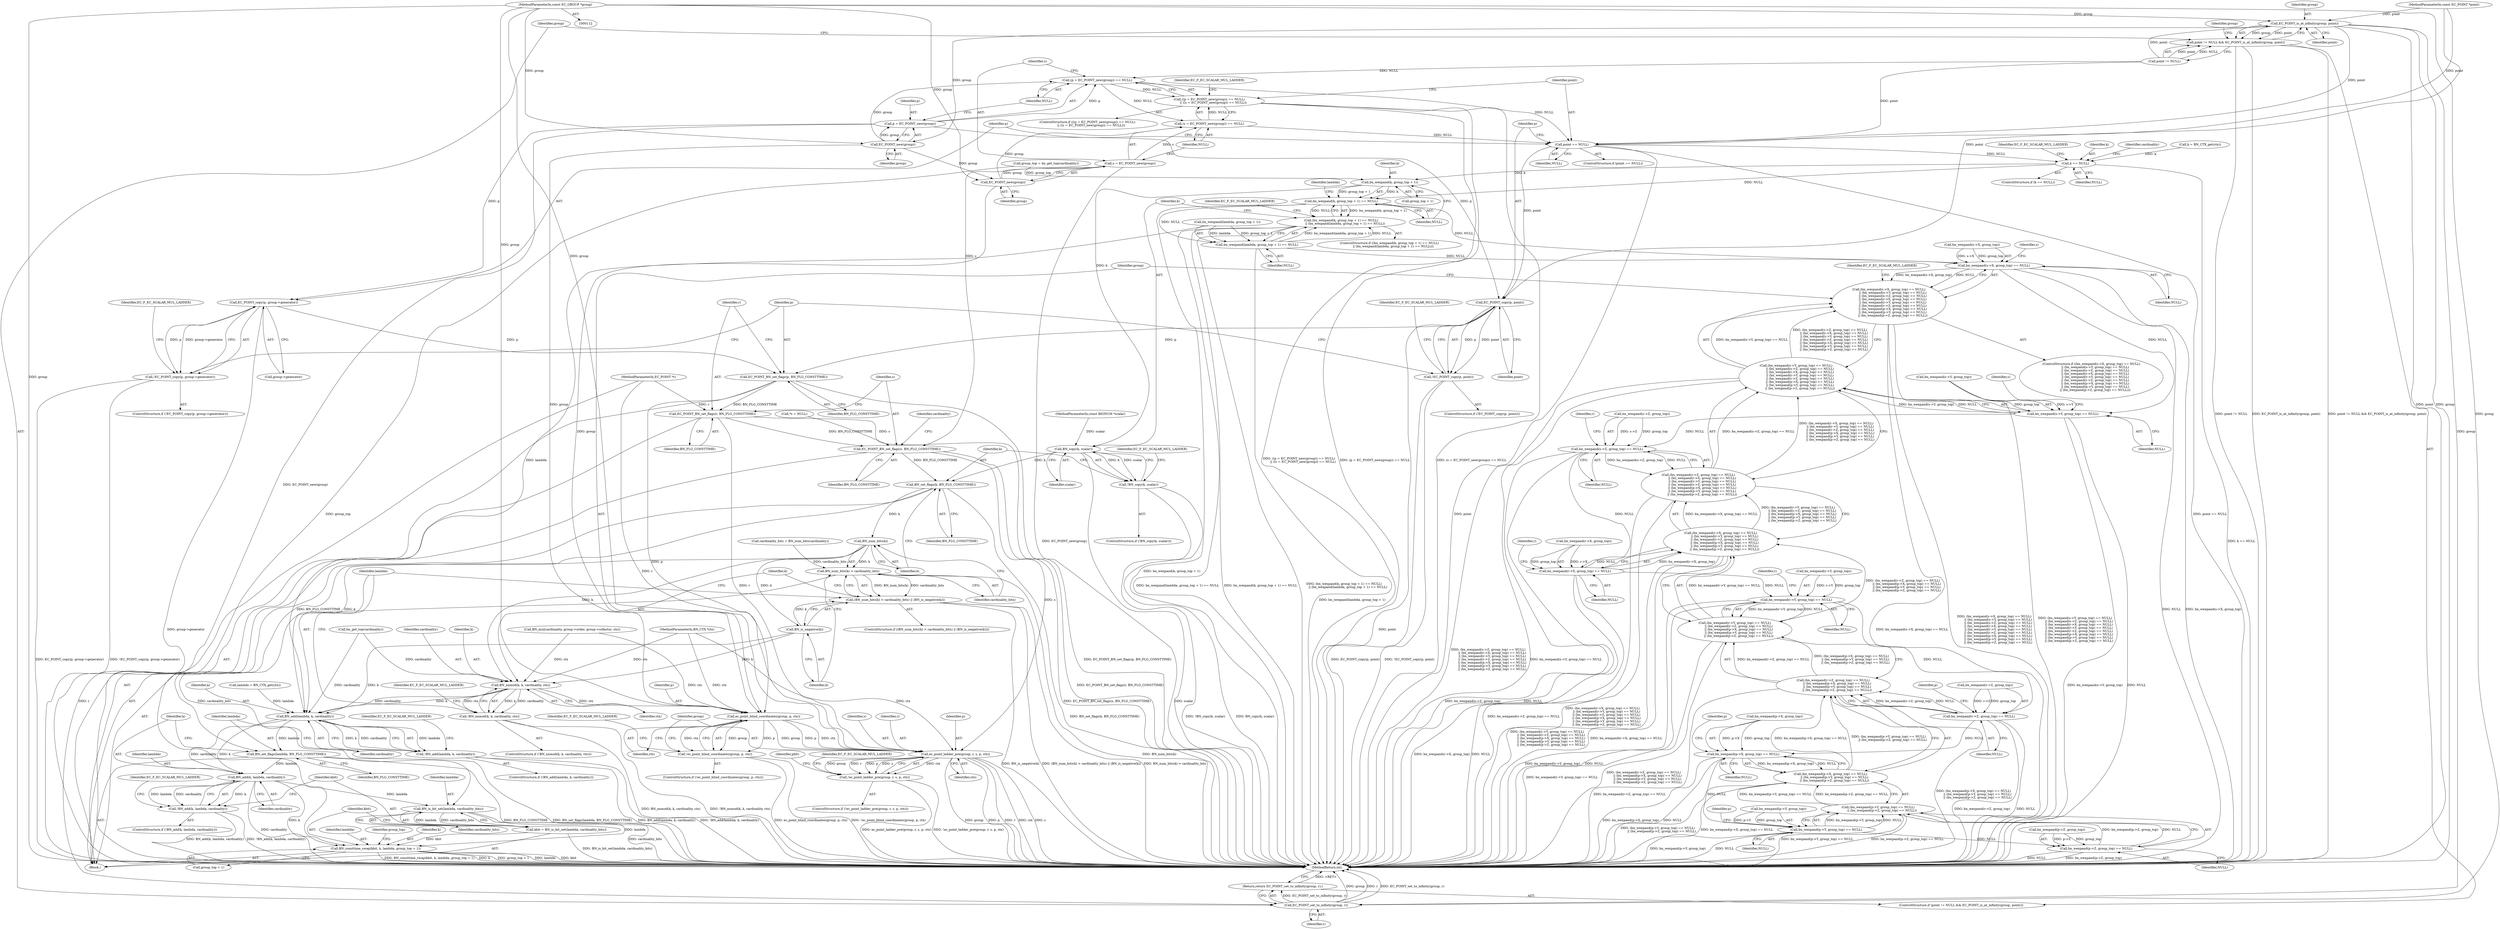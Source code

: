 digraph "0_openssl_b1d6d55ece1c26fa2829e2b819b038d7b6d692b4@pointer" {
"1000113" [label="(MethodParameterIn,const EC_GROUP *group)"];
"1000154" [label="(Call,EC_POINT_is_at_infinity(group, point))"];
"1000150" [label="(Call,point != NULL && EC_POINT_is_at_infinity(group, point))"];
"1000158" [label="(Call,EC_POINT_set_to_infinity(group, r))"];
"1000157" [label="(Return,return EC_POINT_set_to_infinity(group, r);)"];
"1000190" [label="(Call,EC_POINT_new(group))"];
"1000187" [label="(Call,(p = EC_POINT_new(group)) == NULL)"];
"1000186" [label="(Call,((p = EC_POINT_new(group)) == NULL)\n        || ((s = EC_POINT_new(group)) == NULL))"];
"1000193" [label="(Call,(s = EC_POINT_new(group)) == NULL)"];
"1000205" [label="(Call,point == NULL)"];
"1000225" [label="(Call,EC_POINT_copy(p, point))"];
"1000224" [label="(Call,!EC_POINT_copy(p, point))"];
"1000233" [label="(Call,EC_POINT_BN_set_flags(p, BN_FLG_CONSTTIME))"];
"1000236" [label="(Call,EC_POINT_BN_set_flags(r, BN_FLG_CONSTTIME))"];
"1000239" [label="(Call,EC_POINT_BN_set_flags(s, BN_FLG_CONSTTIME))"];
"1000318" [label="(Call,BN_set_flags(k, BN_FLG_CONSTTIME))"];
"1000324" [label="(Call,BN_num_bits(k))"];
"1000323" [label="(Call,BN_num_bits(k) > cardinality_bits)"];
"1000322" [label="(Call,(BN_num_bits(k) > cardinality_bits) || (BN_is_negative(k)))"];
"1000369" [label="(Call,BN_is_bit_set(lambda, cardinality_bits))"];
"1000367" [label="(Call,kbit = BN_is_bit_set(lambda, cardinality_bits))"];
"1000372" [label="(Call,BN_consttime_swap(kbit, k, lambda, group_top + 1))"];
"1000327" [label="(Call,BN_is_negative(k))"];
"1000332" [label="(Call,BN_nnmod(k, k, cardinality, ctx))"];
"1000331" [label="(Call,!BN_nnmod(k, k, cardinality, ctx))"];
"1000344" [label="(Call,BN_add(lambda, k, cardinality))"];
"1000343" [label="(Call,!BN_add(lambda, k, cardinality))"];
"1000353" [label="(Call,BN_set_flags(lambda, BN_FLG_CONSTTIME))"];
"1000358" [label="(Call,BN_add(k, lambda, cardinality))"];
"1000357" [label="(Call,!BN_add(k, lambda, cardinality))"];
"1000464" [label="(Call,ec_point_blind_coordinates(group, p, ctx))"];
"1000463" [label="(Call,!ec_point_blind_coordinates(group, p, ctx))"];
"1000475" [label="(Call,ec_point_ladder_pre(group, r, s, p, ctx))"];
"1000474" [label="(Call,!ec_point_ladder_pre(group, r, s, p, ctx))"];
"1000255" [label="(Call,k == NULL)"];
"1000290" [label="(Call,bn_wexpand(k, group_top + 1))"];
"1000289" [label="(Call,bn_wexpand(k, group_top + 1) == NULL)"];
"1000288" [label="(Call,(bn_wexpand(k, group_top + 1) == NULL)\n        || (bn_wexpand(lambda, group_top + 1) == NULL))"];
"1000296" [label="(Call,bn_wexpand(lambda, group_top + 1) == NULL)"];
"1000387" [label="(Call,bn_wexpand(s->X, group_top) == NULL)"];
"1000386" [label="(Call,(bn_wexpand(s->X, group_top) == NULL)\n        || (bn_wexpand(s->Y, group_top) == NULL)\n        || (bn_wexpand(s->Z, group_top) == NULL)\n        || (bn_wexpand(r->X, group_top) == NULL)\n        || (bn_wexpand(r->Y, group_top) == NULL)\n        || (bn_wexpand(r->Z, group_top) == NULL)\n        || (bn_wexpand(p->X, group_top) == NULL)\n        || (bn_wexpand(p->Y, group_top) == NULL)\n        || (bn_wexpand(p->Z, group_top) == NULL))"];
"1000395" [label="(Call,bn_wexpand(s->Y, group_top) == NULL)"];
"1000394" [label="(Call,(bn_wexpand(s->Y, group_top) == NULL)\n        || (bn_wexpand(s->Z, group_top) == NULL)\n        || (bn_wexpand(r->X, group_top) == NULL)\n        || (bn_wexpand(r->Y, group_top) == NULL)\n        || (bn_wexpand(r->Z, group_top) == NULL)\n        || (bn_wexpand(p->X, group_top) == NULL)\n        || (bn_wexpand(p->Y, group_top) == NULL)\n        || (bn_wexpand(p->Z, group_top) == NULL))"];
"1000403" [label="(Call,bn_wexpand(s->Z, group_top) == NULL)"];
"1000402" [label="(Call,(bn_wexpand(s->Z, group_top) == NULL)\n        || (bn_wexpand(r->X, group_top) == NULL)\n        || (bn_wexpand(r->Y, group_top) == NULL)\n        || (bn_wexpand(r->Z, group_top) == NULL)\n        || (bn_wexpand(p->X, group_top) == NULL)\n        || (bn_wexpand(p->Y, group_top) == NULL)\n        || (bn_wexpand(p->Z, group_top) == NULL))"];
"1000411" [label="(Call,bn_wexpand(r->X, group_top) == NULL)"];
"1000410" [label="(Call,(bn_wexpand(r->X, group_top) == NULL)\n        || (bn_wexpand(r->Y, group_top) == NULL)\n        || (bn_wexpand(r->Z, group_top) == NULL)\n        || (bn_wexpand(p->X, group_top) == NULL)\n        || (bn_wexpand(p->Y, group_top) == NULL)\n        || (bn_wexpand(p->Z, group_top) == NULL))"];
"1000419" [label="(Call,bn_wexpand(r->Y, group_top) == NULL)"];
"1000418" [label="(Call,(bn_wexpand(r->Y, group_top) == NULL)\n        || (bn_wexpand(r->Z, group_top) == NULL)\n        || (bn_wexpand(p->X, group_top) == NULL)\n        || (bn_wexpand(p->Y, group_top) == NULL)\n        || (bn_wexpand(p->Z, group_top) == NULL))"];
"1000427" [label="(Call,bn_wexpand(r->Z, group_top) == NULL)"];
"1000426" [label="(Call,(bn_wexpand(r->Z, group_top) == NULL)\n        || (bn_wexpand(p->X, group_top) == NULL)\n        || (bn_wexpand(p->Y, group_top) == NULL)\n        || (bn_wexpand(p->Z, group_top) == NULL))"];
"1000435" [label="(Call,bn_wexpand(p->X, group_top) == NULL)"];
"1000434" [label="(Call,(bn_wexpand(p->X, group_top) == NULL)\n        || (bn_wexpand(p->Y, group_top) == NULL)\n        || (bn_wexpand(p->Z, group_top) == NULL))"];
"1000443" [label="(Call,bn_wexpand(p->Y, group_top) == NULL)"];
"1000442" [label="(Call,(bn_wexpand(p->Y, group_top) == NULL)\n        || (bn_wexpand(p->Z, group_top) == NULL))"];
"1000450" [label="(Call,bn_wexpand(p->Z, group_top) == NULL)"];
"1000310" [label="(Call,BN_copy(k, scalar))"];
"1000309" [label="(Call,!BN_copy(k, scalar))"];
"1000188" [label="(Call,p = EC_POINT_new(group))"];
"1000211" [label="(Call,EC_POINT_copy(p, group->generator))"];
"1000210" [label="(Call,!EC_POINT_copy(p, group->generator))"];
"1000196" [label="(Call,EC_POINT_new(group))"];
"1000194" [label="(Call,s = EC_POINT_new(group))"];
"1000369" [label="(Call,BN_is_bit_set(lambda, cardinality_bits))"];
"1000157" [label="(Return,return EC_POINT_set_to_infinity(group, r);)"];
"1000325" [label="(Identifier,k)"];
"1000441" [label="(Identifier,NULL)"];
"1000298" [label="(Identifier,lambda)"];
"1000411" [label="(Call,bn_wexpand(r->X, group_top) == NULL)"];
"1000227" [label="(Identifier,point)"];
"1000239" [label="(Call,EC_POINT_BN_set_flags(s, BN_FLG_CONSTTIME))"];
"1000467" [label="(Identifier,ctx)"];
"1000385" [label="(ControlStructure,if ((bn_wexpand(s->X, group_top) == NULL)\n        || (bn_wexpand(s->Y, group_top) == NULL)\n        || (bn_wexpand(s->Z, group_top) == NULL)\n        || (bn_wexpand(r->X, group_top) == NULL)\n        || (bn_wexpand(r->Y, group_top) == NULL)\n        || (bn_wexpand(r->Z, group_top) == NULL)\n        || (bn_wexpand(p->X, group_top) == NULL)\n        || (bn_wexpand(p->Y, group_top) == NULL)\n        || (bn_wexpand(p->Z, group_top) == NULL)))"];
"1000193" [label="(Call,(s = EC_POINT_new(group)) == NULL)"];
"1000420" [label="(Call,bn_wexpand(r->Y, group_top))"];
"1000537" [label="(MethodReturn,int)"];
"1000116" [label="(MethodParameterIn,const EC_POINT *point)"];
"1000309" [label="(Call,!BN_copy(k, scalar))"];
"1000368" [label="(Identifier,kbit)"];
"1000230" [label="(Identifier,EC_F_EC_SCALAR_MUL_LADDER)"];
"1000322" [label="(Call,(BN_num_bits(k) > cardinality_bits) || (BN_is_negative(k)))"];
"1000345" [label="(Identifier,lambda)"];
"1000235" [label="(Identifier,BN_FLG_CONSTTIME)"];
"1000209" [label="(ControlStructure,if (!EC_POINT_copy(p, group->generator)))"];
"1000320" [label="(Identifier,BN_FLG_CONSTTIME)"];
"1000339" [label="(Identifier,EC_F_EC_SCALAR_MUL_LADDER)"];
"1000343" [label="(Call,!BN_add(lambda, k, cardinality))"];
"1000185" [label="(ControlStructure,if (((p = EC_POINT_new(group)) == NULL)\n        || ((s = EC_POINT_new(group)) == NULL)))"];
"1000194" [label="(Call,s = EC_POINT_new(group))"];
"1000462" [label="(ControlStructure,if (!ec_point_blind_coordinates(group, p, ctx)))"];
"1000150" [label="(Call,point != NULL && EC_POINT_is_at_infinity(group, point))"];
"1000118" [label="(Block,)"];
"1000404" [label="(Call,bn_wexpand(s->Z, group_top))"];
"1000459" [label="(Identifier,EC_F_EC_SCALAR_MUL_LADDER)"];
"1000474" [label="(Call,!ec_point_ladder_pre(group, r, s, p, ctx))"];
"1000255" [label="(Call,k == NULL)"];
"1000190" [label="(Call,EC_POINT_new(group))"];
"1000218" [label="(Identifier,EC_F_EC_SCALAR_MUL_LADDER)"];
"1000223" [label="(ControlStructure,if (!EC_POINT_copy(p, point)))"];
"1000402" [label="(Call,(bn_wexpand(s->Z, group_top) == NULL)\n        || (bn_wexpand(r->X, group_top) == NULL)\n        || (bn_wexpand(r->Y, group_top) == NULL)\n        || (bn_wexpand(r->Z, group_top) == NULL)\n        || (bn_wexpand(p->X, group_top) == NULL)\n        || (bn_wexpand(p->Y, group_top) == NULL)\n        || (bn_wexpand(p->Z, group_top) == NULL))"];
"1000456" [label="(Identifier,NULL)"];
"1000360" [label="(Identifier,lambda)"];
"1000321" [label="(ControlStructure,if ((BN_num_bits(k) > cardinality_bits) || (BN_is_negative(k))))"];
"1000394" [label="(Call,(bn_wexpand(s->Y, group_top) == NULL)\n        || (bn_wexpand(s->Z, group_top) == NULL)\n        || (bn_wexpand(r->X, group_top) == NULL)\n        || (bn_wexpand(r->Y, group_top) == NULL)\n        || (bn_wexpand(r->Z, group_top) == NULL)\n        || (bn_wexpand(p->X, group_top) == NULL)\n        || (bn_wexpand(p->Y, group_top) == NULL)\n        || (bn_wexpand(p->Z, group_top) == NULL))"];
"1000465" [label="(Identifier,group)"];
"1000388" [label="(Call,bn_wexpand(s->X, group_top))"];
"1000487" [label="(Identifier,pbit)"];
"1000160" [label="(Identifier,r)"];
"1000346" [label="(Identifier,k)"];
"1000260" [label="(Identifier,EC_F_EC_SCALAR_MUL_LADDER)"];
"1000315" [label="(Identifier,EC_F_EC_SCALAR_MUL_LADDER)"];
"1000285" [label="(Call,bn_get_top(cardinality))"];
"1000396" [label="(Call,bn_wexpand(s->Y, group_top))"];
"1000204" [label="(ControlStructure,if (point == NULL))"];
"1000449" [label="(Identifier,NULL)"];
"1000418" [label="(Call,(bn_wexpand(r->Y, group_top) == NULL)\n        || (bn_wexpand(r->Z, group_top) == NULL)\n        || (bn_wexpand(p->X, group_top) == NULL)\n        || (bn_wexpand(p->Y, group_top) == NULL)\n        || (bn_wexpand(p->Z, group_top) == NULL))"];
"1000196" [label="(Call,EC_POINT_new(group))"];
"1000212" [label="(Identifier,p)"];
"1000191" [label="(Identifier,group)"];
"1000225" [label="(Call,EC_POINT_copy(p, point))"];
"1000376" [label="(Call,group_top + 1)"];
"1000295" [label="(Identifier,NULL)"];
"1000296" [label="(Call,bn_wexpand(lambda, group_top + 1) == NULL)"];
"1000195" [label="(Identifier,s)"];
"1000164" [label="(Identifier,group)"];
"1000318" [label="(Call,BN_set_flags(k, BN_FLG_CONSTTIME))"];
"1000477" [label="(Identifier,r)"];
"1000403" [label="(Call,bn_wexpand(s->Z, group_top) == NULL)"];
"1000476" [label="(Identifier,group)"];
"1000237" [label="(Identifier,r)"];
"1000156" [label="(Identifier,point)"];
"1000354" [label="(Identifier,lambda)"];
"1000375" [label="(Identifier,lambda)"];
"1000359" [label="(Identifier,k)"];
"1000473" [label="(ControlStructure,if (!ec_point_ladder_pre(group, r, s, p, ctx)))"];
"1000334" [label="(Identifier,k)"];
"1000192" [label="(Identifier,NULL)"];
"1000205" [label="(Call,point == NULL)"];
"1000364" [label="(Identifier,EC_F_EC_SCALAR_MUL_LADDER)"];
"1000256" [label="(Identifier,k)"];
"1000158" [label="(Call,EC_POINT_set_to_infinity(group, r))"];
"1000236" [label="(Call,EC_POINT_BN_set_flags(r, BN_FLG_CONSTTIME))"];
"1000436" [label="(Call,bn_wexpand(p->X, group_top))"];
"1000444" [label="(Call,bn_wexpand(p->Y, group_top))"];
"1000373" [label="(Identifier,kbit)"];
"1000155" [label="(Identifier,group)"];
"1000149" [label="(ControlStructure,if (point != NULL && EC_POINT_is_at_infinity(group, point)))"];
"1000210" [label="(Call,!EC_POINT_copy(p, group->generator))"];
"1000330" [label="(ControlStructure,if (!BN_nnmod(k, k, cardinality, ctx)))"];
"1000438" [label="(Identifier,p)"];
"1000154" [label="(Call,EC_POINT_is_at_infinity(group, point))"];
"1000428" [label="(Call,bn_wexpand(r->Z, group_top))"];
"1000130" [label="(Call,*s = NULL)"];
"1000450" [label="(Call,bn_wexpand(p->Z, group_top) == NULL)"];
"1000288" [label="(Call,(bn_wexpand(k, group_top + 1) == NULL)\n        || (bn_wexpand(lambda, group_top + 1) == NULL))"];
"1000387" [label="(Call,bn_wexpand(s->X, group_top) == NULL)"];
"1000344" [label="(Call,BN_add(lambda, k, cardinality))"];
"1000114" [label="(MethodParameterIn,EC_POINT *r)"];
"1000201" [label="(Identifier,EC_F_EC_SCALAR_MUL_LADDER)"];
"1000347" [label="(Identifier,cardinality)"];
"1000151" [label="(Call,point != NULL)"];
"1000380" [label="(Identifier,group_top)"];
"1000113" [label="(MethodParameterIn,const EC_GROUP *group)"];
"1000117" [label="(MethodParameterIn,BN_CTX *ctx)"];
"1000312" [label="(Identifier,scalar)"];
"1000422" [label="(Identifier,r)"];
"1000470" [label="(Identifier,EC_F_EC_SCALAR_MUL_LADDER)"];
"1000374" [label="(Identifier,k)"];
"1000283" [label="(Call,group_top = bn_get_top(cardinality))"];
"1000332" [label="(Call,BN_nnmod(k, k, cardinality, ctx))"];
"1000290" [label="(Call,bn_wexpand(k, group_top + 1))"];
"1000442" [label="(Call,(bn_wexpand(p->Y, group_top) == NULL)\n        || (bn_wexpand(p->Z, group_top) == NULL))"];
"1000240" [label="(Identifier,s)"];
"1000243" [label="(Identifier,cardinality)"];
"1000246" [label="(Call,lambda = BN_CTX_get(ctx))"];
"1000311" [label="(Identifier,k)"];
"1000326" [label="(Identifier,cardinality_bits)"];
"1000297" [label="(Call,bn_wexpand(lambda, group_top + 1))"];
"1000414" [label="(Identifier,r)"];
"1000115" [label="(MethodParameterIn,const BIGNUM *scalar)"];
"1000189" [label="(Identifier,p)"];
"1000305" [label="(Identifier,EC_F_EC_SCALAR_MUL_LADDER)"];
"1000198" [label="(Identifier,NULL)"];
"1000361" [label="(Identifier,cardinality)"];
"1000159" [label="(Identifier,group)"];
"1000327" [label="(Call,BN_is_negative(k))"];
"1000302" [label="(Identifier,NULL)"];
"1000426" [label="(Call,(bn_wexpand(r->Z, group_top) == NULL)\n        || (bn_wexpand(p->X, group_top) == NULL)\n        || (bn_wexpand(p->Y, group_top) == NULL)\n        || (bn_wexpand(p->Z, group_top) == NULL))"];
"1000463" [label="(Call,!ec_point_blind_coordinates(group, p, ctx))"];
"1000238" [label="(Identifier,BN_FLG_CONSTTIME)"];
"1000336" [label="(Identifier,ctx)"];
"1000328" [label="(Identifier,k)"];
"1000372" [label="(Call,BN_consttime_swap(kbit, k, lambda, group_top + 1))"];
"1000342" [label="(ControlStructure,if (!BN_add(lambda, k, cardinality)))"];
"1000427" [label="(Call,bn_wexpand(r->Z, group_top) == NULL)"];
"1000353" [label="(Call,BN_set_flags(lambda, BN_FLG_CONSTTIME))"];
"1000434" [label="(Call,(bn_wexpand(p->X, group_top) == NULL)\n        || (bn_wexpand(p->Y, group_top) == NULL)\n        || (bn_wexpand(p->Z, group_top) == NULL))"];
"1000370" [label="(Identifier,lambda)"];
"1000398" [label="(Identifier,s)"];
"1000386" [label="(Call,(bn_wexpand(s->X, group_top) == NULL)\n        || (bn_wexpand(s->Y, group_top) == NULL)\n        || (bn_wexpand(s->Z, group_top) == NULL)\n        || (bn_wexpand(r->X, group_top) == NULL)\n        || (bn_wexpand(r->Y, group_top) == NULL)\n        || (bn_wexpand(r->Z, group_top) == NULL)\n        || (bn_wexpand(p->X, group_top) == NULL)\n        || (bn_wexpand(p->Y, group_top) == NULL)\n        || (bn_wexpand(p->Z, group_top) == NULL))"];
"1000451" [label="(Call,bn_wexpand(p->Z, group_top))"];
"1000257" [label="(Identifier,NULL)"];
"1000350" [label="(Identifier,EC_F_EC_SCALAR_MUL_LADDER)"];
"1000466" [label="(Identifier,p)"];
"1000323" [label="(Call,BN_num_bits(k) > cardinality_bits)"];
"1000406" [label="(Identifier,s)"];
"1000233" [label="(Call,EC_POINT_BN_set_flags(p, BN_FLG_CONSTTIME))"];
"1000211" [label="(Call,EC_POINT_copy(p, group->generator))"];
"1000206" [label="(Identifier,point)"];
"1000401" [label="(Identifier,NULL)"];
"1000453" [label="(Identifier,p)"];
"1000241" [label="(Identifier,BN_FLG_CONSTTIME)"];
"1000410" [label="(Call,(bn_wexpand(r->X, group_top) == NULL)\n        || (bn_wexpand(r->Y, group_top) == NULL)\n        || (bn_wexpand(r->Z, group_top) == NULL)\n        || (bn_wexpand(p->X, group_top) == NULL)\n        || (bn_wexpand(p->Y, group_top) == NULL)\n        || (bn_wexpand(p->Z, group_top) == NULL))"];
"1000266" [label="(Identifier,cardinality)"];
"1000186" [label="(Call,((p = EC_POINT_new(group)) == NULL)\n        || ((s = EC_POINT_new(group)) == NULL))"];
"1000292" [label="(Call,group_top + 1)"];
"1000479" [label="(Identifier,p)"];
"1000333" [label="(Identifier,k)"];
"1000213" [label="(Call,group->generator)"];
"1000224" [label="(Call,!EC_POINT_copy(p, point))"];
"1000279" [label="(Call,cardinality_bits = BN_num_bits(cardinality))"];
"1000443" [label="(Call,bn_wexpand(p->Y, group_top) == NULL)"];
"1000226" [label="(Identifier,p)"];
"1000355" [label="(Identifier,BN_FLG_CONSTTIME)"];
"1000367" [label="(Call,kbit = BN_is_bit_set(lambda, cardinality_bits))"];
"1000433" [label="(Identifier,NULL)"];
"1000393" [label="(Identifier,NULL)"];
"1000425" [label="(Identifier,NULL)"];
"1000478" [label="(Identifier,s)"];
"1000475" [label="(Call,ec_point_ladder_pre(group, r, s, p, ctx))"];
"1000358" [label="(Call,BN_add(k, lambda, cardinality))"];
"1000289" [label="(Call,bn_wexpand(k, group_top + 1) == NULL)"];
"1000357" [label="(Call,!BN_add(k, lambda, cardinality))"];
"1000356" [label="(ControlStructure,if (!BN_add(k, lambda, cardinality)))"];
"1000446" [label="(Identifier,p)"];
"1000464" [label="(Call,ec_point_blind_coordinates(group, p, ctx))"];
"1000188" [label="(Call,p = EC_POINT_new(group))"];
"1000234" [label="(Identifier,p)"];
"1000417" [label="(Identifier,NULL)"];
"1000409" [label="(Identifier,NULL)"];
"1000187" [label="(Call,(p = EC_POINT_new(group)) == NULL)"];
"1000483" [label="(Identifier,EC_F_EC_SCALAR_MUL_LADDER)"];
"1000287" [label="(ControlStructure,if ((bn_wexpand(k, group_top + 1) == NULL)\n        || (bn_wexpand(lambda, group_top + 1) == NULL)))"];
"1000310" [label="(Call,BN_copy(k, scalar))"];
"1000430" [label="(Identifier,r)"];
"1000207" [label="(Identifier,NULL)"];
"1000371" [label="(Identifier,cardinality_bits)"];
"1000291" [label="(Identifier,k)"];
"1000331" [label="(Call,!BN_nnmod(k, k, cardinality, ctx))"];
"1000419" [label="(Call,bn_wexpand(r->Y, group_top) == NULL)"];
"1000412" [label="(Call,bn_wexpand(r->X, group_top))"];
"1000197" [label="(Identifier,group)"];
"1000395" [label="(Call,bn_wexpand(s->Y, group_top) == NULL)"];
"1000480" [label="(Identifier,ctx)"];
"1000435" [label="(Call,bn_wexpand(p->X, group_top) == NULL)"];
"1000250" [label="(Call,k = BN_CTX_get(ctx))"];
"1000319" [label="(Identifier,k)"];
"1000254" [label="(ControlStructure,if (k == NULL))"];
"1000265" [label="(Call,BN_mul(cardinality, group->order, group->cofactor, ctx))"];
"1000324" [label="(Call,BN_num_bits(k))"];
"1000308" [label="(ControlStructure,if (!BN_copy(k, scalar)))"];
"1000335" [label="(Identifier,cardinality)"];
"1000113" -> "1000112"  [label="AST: "];
"1000113" -> "1000537"  [label="DDG: group"];
"1000113" -> "1000154"  [label="DDG: group"];
"1000113" -> "1000158"  [label="DDG: group"];
"1000113" -> "1000190"  [label="DDG: group"];
"1000113" -> "1000196"  [label="DDG: group"];
"1000113" -> "1000464"  [label="DDG: group"];
"1000113" -> "1000475"  [label="DDG: group"];
"1000154" -> "1000150"  [label="AST: "];
"1000154" -> "1000156"  [label="CFG: "];
"1000155" -> "1000154"  [label="AST: "];
"1000156" -> "1000154"  [label="AST: "];
"1000150" -> "1000154"  [label="CFG: "];
"1000154" -> "1000537"  [label="DDG: group"];
"1000154" -> "1000537"  [label="DDG: point"];
"1000154" -> "1000150"  [label="DDG: group"];
"1000154" -> "1000150"  [label="DDG: point"];
"1000151" -> "1000154"  [label="DDG: point"];
"1000116" -> "1000154"  [label="DDG: point"];
"1000154" -> "1000158"  [label="DDG: group"];
"1000154" -> "1000190"  [label="DDG: group"];
"1000154" -> "1000205"  [label="DDG: point"];
"1000150" -> "1000149"  [label="AST: "];
"1000150" -> "1000151"  [label="CFG: "];
"1000151" -> "1000150"  [label="AST: "];
"1000159" -> "1000150"  [label="CFG: "];
"1000164" -> "1000150"  [label="CFG: "];
"1000150" -> "1000537"  [label="DDG: point != NULL"];
"1000150" -> "1000537"  [label="DDG: EC_POINT_is_at_infinity(group, point)"];
"1000150" -> "1000537"  [label="DDG: point != NULL && EC_POINT_is_at_infinity(group, point)"];
"1000151" -> "1000150"  [label="DDG: point"];
"1000151" -> "1000150"  [label="DDG: NULL"];
"1000158" -> "1000157"  [label="AST: "];
"1000158" -> "1000160"  [label="CFG: "];
"1000159" -> "1000158"  [label="AST: "];
"1000160" -> "1000158"  [label="AST: "];
"1000157" -> "1000158"  [label="CFG: "];
"1000158" -> "1000537"  [label="DDG: group"];
"1000158" -> "1000537"  [label="DDG: r"];
"1000158" -> "1000537"  [label="DDG: EC_POINT_set_to_infinity(group, r)"];
"1000158" -> "1000157"  [label="DDG: EC_POINT_set_to_infinity(group, r)"];
"1000114" -> "1000158"  [label="DDG: r"];
"1000157" -> "1000149"  [label="AST: "];
"1000537" -> "1000157"  [label="CFG: "];
"1000157" -> "1000537"  [label="DDG: <RET>"];
"1000190" -> "1000188"  [label="AST: "];
"1000190" -> "1000191"  [label="CFG: "];
"1000191" -> "1000190"  [label="AST: "];
"1000188" -> "1000190"  [label="CFG: "];
"1000190" -> "1000187"  [label="DDG: group"];
"1000190" -> "1000188"  [label="DDG: group"];
"1000190" -> "1000196"  [label="DDG: group"];
"1000190" -> "1000464"  [label="DDG: group"];
"1000187" -> "1000186"  [label="AST: "];
"1000187" -> "1000192"  [label="CFG: "];
"1000188" -> "1000187"  [label="AST: "];
"1000192" -> "1000187"  [label="AST: "];
"1000195" -> "1000187"  [label="CFG: "];
"1000186" -> "1000187"  [label="CFG: "];
"1000187" -> "1000186"  [label="DDG: NULL"];
"1000188" -> "1000187"  [label="DDG: p"];
"1000151" -> "1000187"  [label="DDG: NULL"];
"1000187" -> "1000193"  [label="DDG: NULL"];
"1000187" -> "1000205"  [label="DDG: NULL"];
"1000186" -> "1000185"  [label="AST: "];
"1000186" -> "1000193"  [label="CFG: "];
"1000193" -> "1000186"  [label="AST: "];
"1000201" -> "1000186"  [label="CFG: "];
"1000206" -> "1000186"  [label="CFG: "];
"1000186" -> "1000537"  [label="DDG: ((p = EC_POINT_new(group)) == NULL)\n        || ((s = EC_POINT_new(group)) == NULL)"];
"1000186" -> "1000537"  [label="DDG: (p = EC_POINT_new(group)) == NULL"];
"1000186" -> "1000537"  [label="DDG: (s = EC_POINT_new(group)) == NULL"];
"1000193" -> "1000186"  [label="DDG: NULL"];
"1000193" -> "1000198"  [label="CFG: "];
"1000194" -> "1000193"  [label="AST: "];
"1000198" -> "1000193"  [label="AST: "];
"1000194" -> "1000193"  [label="DDG: s"];
"1000196" -> "1000193"  [label="DDG: group"];
"1000193" -> "1000205"  [label="DDG: NULL"];
"1000205" -> "1000204"  [label="AST: "];
"1000205" -> "1000207"  [label="CFG: "];
"1000206" -> "1000205"  [label="AST: "];
"1000207" -> "1000205"  [label="AST: "];
"1000212" -> "1000205"  [label="CFG: "];
"1000226" -> "1000205"  [label="CFG: "];
"1000205" -> "1000537"  [label="DDG: point"];
"1000205" -> "1000537"  [label="DDG: point == NULL"];
"1000151" -> "1000205"  [label="DDG: point"];
"1000116" -> "1000205"  [label="DDG: point"];
"1000205" -> "1000225"  [label="DDG: point"];
"1000205" -> "1000255"  [label="DDG: NULL"];
"1000225" -> "1000224"  [label="AST: "];
"1000225" -> "1000227"  [label="CFG: "];
"1000226" -> "1000225"  [label="AST: "];
"1000227" -> "1000225"  [label="AST: "];
"1000224" -> "1000225"  [label="CFG: "];
"1000225" -> "1000537"  [label="DDG: point"];
"1000225" -> "1000224"  [label="DDG: p"];
"1000225" -> "1000224"  [label="DDG: point"];
"1000188" -> "1000225"  [label="DDG: p"];
"1000116" -> "1000225"  [label="DDG: point"];
"1000225" -> "1000233"  [label="DDG: p"];
"1000224" -> "1000223"  [label="AST: "];
"1000230" -> "1000224"  [label="CFG: "];
"1000234" -> "1000224"  [label="CFG: "];
"1000224" -> "1000537"  [label="DDG: EC_POINT_copy(p, point)"];
"1000224" -> "1000537"  [label="DDG: !EC_POINT_copy(p, point)"];
"1000233" -> "1000118"  [label="AST: "];
"1000233" -> "1000235"  [label="CFG: "];
"1000234" -> "1000233"  [label="AST: "];
"1000235" -> "1000233"  [label="AST: "];
"1000237" -> "1000233"  [label="CFG: "];
"1000233" -> "1000537"  [label="DDG: EC_POINT_BN_set_flags(p, BN_FLG_CONSTTIME)"];
"1000211" -> "1000233"  [label="DDG: p"];
"1000233" -> "1000236"  [label="DDG: BN_FLG_CONSTTIME"];
"1000233" -> "1000464"  [label="DDG: p"];
"1000236" -> "1000118"  [label="AST: "];
"1000236" -> "1000238"  [label="CFG: "];
"1000237" -> "1000236"  [label="AST: "];
"1000238" -> "1000236"  [label="AST: "];
"1000240" -> "1000236"  [label="CFG: "];
"1000236" -> "1000537"  [label="DDG: EC_POINT_BN_set_flags(r, BN_FLG_CONSTTIME)"];
"1000114" -> "1000236"  [label="DDG: r"];
"1000236" -> "1000239"  [label="DDG: BN_FLG_CONSTTIME"];
"1000236" -> "1000475"  [label="DDG: r"];
"1000239" -> "1000118"  [label="AST: "];
"1000239" -> "1000241"  [label="CFG: "];
"1000240" -> "1000239"  [label="AST: "];
"1000241" -> "1000239"  [label="AST: "];
"1000243" -> "1000239"  [label="CFG: "];
"1000239" -> "1000537"  [label="DDG: EC_POINT_BN_set_flags(s, BN_FLG_CONSTTIME)"];
"1000194" -> "1000239"  [label="DDG: s"];
"1000130" -> "1000239"  [label="DDG: s"];
"1000239" -> "1000318"  [label="DDG: BN_FLG_CONSTTIME"];
"1000239" -> "1000475"  [label="DDG: s"];
"1000318" -> "1000118"  [label="AST: "];
"1000318" -> "1000320"  [label="CFG: "];
"1000319" -> "1000318"  [label="AST: "];
"1000320" -> "1000318"  [label="AST: "];
"1000325" -> "1000318"  [label="CFG: "];
"1000318" -> "1000537"  [label="DDG: BN_set_flags(k, BN_FLG_CONSTTIME)"];
"1000310" -> "1000318"  [label="DDG: k"];
"1000318" -> "1000324"  [label="DDG: k"];
"1000318" -> "1000353"  [label="DDG: BN_FLG_CONSTTIME"];
"1000324" -> "1000323"  [label="AST: "];
"1000324" -> "1000325"  [label="CFG: "];
"1000325" -> "1000324"  [label="AST: "];
"1000326" -> "1000324"  [label="CFG: "];
"1000324" -> "1000323"  [label="DDG: k"];
"1000324" -> "1000327"  [label="DDG: k"];
"1000324" -> "1000332"  [label="DDG: k"];
"1000324" -> "1000344"  [label="DDG: k"];
"1000323" -> "1000322"  [label="AST: "];
"1000323" -> "1000326"  [label="CFG: "];
"1000326" -> "1000323"  [label="AST: "];
"1000328" -> "1000323"  [label="CFG: "];
"1000322" -> "1000323"  [label="CFG: "];
"1000323" -> "1000537"  [label="DDG: BN_num_bits(k)"];
"1000323" -> "1000322"  [label="DDG: BN_num_bits(k)"];
"1000323" -> "1000322"  [label="DDG: cardinality_bits"];
"1000279" -> "1000323"  [label="DDG: cardinality_bits"];
"1000323" -> "1000369"  [label="DDG: cardinality_bits"];
"1000322" -> "1000321"  [label="AST: "];
"1000322" -> "1000327"  [label="CFG: "];
"1000327" -> "1000322"  [label="AST: "];
"1000333" -> "1000322"  [label="CFG: "];
"1000345" -> "1000322"  [label="CFG: "];
"1000322" -> "1000537"  [label="DDG: (BN_num_bits(k) > cardinality_bits) || (BN_is_negative(k))"];
"1000322" -> "1000537"  [label="DDG: BN_num_bits(k) > cardinality_bits"];
"1000322" -> "1000537"  [label="DDG: BN_is_negative(k)"];
"1000327" -> "1000322"  [label="DDG: k"];
"1000369" -> "1000367"  [label="AST: "];
"1000369" -> "1000371"  [label="CFG: "];
"1000370" -> "1000369"  [label="AST: "];
"1000371" -> "1000369"  [label="AST: "];
"1000367" -> "1000369"  [label="CFG: "];
"1000369" -> "1000537"  [label="DDG: cardinality_bits"];
"1000369" -> "1000367"  [label="DDG: lambda"];
"1000369" -> "1000367"  [label="DDG: cardinality_bits"];
"1000358" -> "1000369"  [label="DDG: lambda"];
"1000369" -> "1000372"  [label="DDG: lambda"];
"1000367" -> "1000118"  [label="AST: "];
"1000368" -> "1000367"  [label="AST: "];
"1000373" -> "1000367"  [label="CFG: "];
"1000367" -> "1000537"  [label="DDG: BN_is_bit_set(lambda, cardinality_bits)"];
"1000367" -> "1000372"  [label="DDG: kbit"];
"1000372" -> "1000118"  [label="AST: "];
"1000372" -> "1000376"  [label="CFG: "];
"1000373" -> "1000372"  [label="AST: "];
"1000374" -> "1000372"  [label="AST: "];
"1000375" -> "1000372"  [label="AST: "];
"1000376" -> "1000372"  [label="AST: "];
"1000380" -> "1000372"  [label="CFG: "];
"1000372" -> "1000537"  [label="DDG: group_top + 1"];
"1000372" -> "1000537"  [label="DDG: lambda"];
"1000372" -> "1000537"  [label="DDG: kbit"];
"1000372" -> "1000537"  [label="DDG: BN_consttime_swap(kbit, k, lambda, group_top + 1)"];
"1000372" -> "1000537"  [label="DDG: k"];
"1000358" -> "1000372"  [label="DDG: k"];
"1000283" -> "1000372"  [label="DDG: group_top"];
"1000327" -> "1000328"  [label="CFG: "];
"1000328" -> "1000327"  [label="AST: "];
"1000327" -> "1000332"  [label="DDG: k"];
"1000327" -> "1000344"  [label="DDG: k"];
"1000332" -> "1000331"  [label="AST: "];
"1000332" -> "1000336"  [label="CFG: "];
"1000333" -> "1000332"  [label="AST: "];
"1000334" -> "1000332"  [label="AST: "];
"1000335" -> "1000332"  [label="AST: "];
"1000336" -> "1000332"  [label="AST: "];
"1000331" -> "1000332"  [label="CFG: "];
"1000332" -> "1000331"  [label="DDG: k"];
"1000332" -> "1000331"  [label="DDG: cardinality"];
"1000332" -> "1000331"  [label="DDG: ctx"];
"1000285" -> "1000332"  [label="DDG: cardinality"];
"1000265" -> "1000332"  [label="DDG: ctx"];
"1000117" -> "1000332"  [label="DDG: ctx"];
"1000332" -> "1000344"  [label="DDG: k"];
"1000332" -> "1000344"  [label="DDG: cardinality"];
"1000332" -> "1000464"  [label="DDG: ctx"];
"1000331" -> "1000330"  [label="AST: "];
"1000339" -> "1000331"  [label="CFG: "];
"1000345" -> "1000331"  [label="CFG: "];
"1000331" -> "1000537"  [label="DDG: !BN_nnmod(k, k, cardinality, ctx)"];
"1000331" -> "1000537"  [label="DDG: BN_nnmod(k, k, cardinality, ctx)"];
"1000344" -> "1000343"  [label="AST: "];
"1000344" -> "1000347"  [label="CFG: "];
"1000345" -> "1000344"  [label="AST: "];
"1000346" -> "1000344"  [label="AST: "];
"1000347" -> "1000344"  [label="AST: "];
"1000343" -> "1000344"  [label="CFG: "];
"1000344" -> "1000343"  [label="DDG: lambda"];
"1000344" -> "1000343"  [label="DDG: k"];
"1000344" -> "1000343"  [label="DDG: cardinality"];
"1000297" -> "1000344"  [label="DDG: lambda"];
"1000246" -> "1000344"  [label="DDG: lambda"];
"1000285" -> "1000344"  [label="DDG: cardinality"];
"1000344" -> "1000353"  [label="DDG: lambda"];
"1000344" -> "1000358"  [label="DDG: k"];
"1000344" -> "1000358"  [label="DDG: cardinality"];
"1000343" -> "1000342"  [label="AST: "];
"1000350" -> "1000343"  [label="CFG: "];
"1000354" -> "1000343"  [label="CFG: "];
"1000343" -> "1000537"  [label="DDG: BN_add(lambda, k, cardinality)"];
"1000343" -> "1000537"  [label="DDG: !BN_add(lambda, k, cardinality)"];
"1000353" -> "1000118"  [label="AST: "];
"1000353" -> "1000355"  [label="CFG: "];
"1000354" -> "1000353"  [label="AST: "];
"1000355" -> "1000353"  [label="AST: "];
"1000359" -> "1000353"  [label="CFG: "];
"1000353" -> "1000537"  [label="DDG: BN_set_flags(lambda, BN_FLG_CONSTTIME)"];
"1000353" -> "1000537"  [label="DDG: BN_FLG_CONSTTIME"];
"1000353" -> "1000358"  [label="DDG: lambda"];
"1000358" -> "1000357"  [label="AST: "];
"1000358" -> "1000361"  [label="CFG: "];
"1000359" -> "1000358"  [label="AST: "];
"1000360" -> "1000358"  [label="AST: "];
"1000361" -> "1000358"  [label="AST: "];
"1000357" -> "1000358"  [label="CFG: "];
"1000358" -> "1000537"  [label="DDG: cardinality"];
"1000358" -> "1000357"  [label="DDG: k"];
"1000358" -> "1000357"  [label="DDG: lambda"];
"1000358" -> "1000357"  [label="DDG: cardinality"];
"1000357" -> "1000356"  [label="AST: "];
"1000364" -> "1000357"  [label="CFG: "];
"1000368" -> "1000357"  [label="CFG: "];
"1000357" -> "1000537"  [label="DDG: !BN_add(k, lambda, cardinality)"];
"1000357" -> "1000537"  [label="DDG: BN_add(k, lambda, cardinality)"];
"1000464" -> "1000463"  [label="AST: "];
"1000464" -> "1000467"  [label="CFG: "];
"1000465" -> "1000464"  [label="AST: "];
"1000466" -> "1000464"  [label="AST: "];
"1000467" -> "1000464"  [label="AST: "];
"1000463" -> "1000464"  [label="CFG: "];
"1000464" -> "1000463"  [label="DDG: group"];
"1000464" -> "1000463"  [label="DDG: p"];
"1000464" -> "1000463"  [label="DDG: ctx"];
"1000196" -> "1000464"  [label="DDG: group"];
"1000265" -> "1000464"  [label="DDG: ctx"];
"1000117" -> "1000464"  [label="DDG: ctx"];
"1000464" -> "1000475"  [label="DDG: group"];
"1000464" -> "1000475"  [label="DDG: p"];
"1000464" -> "1000475"  [label="DDG: ctx"];
"1000463" -> "1000462"  [label="AST: "];
"1000470" -> "1000463"  [label="CFG: "];
"1000476" -> "1000463"  [label="CFG: "];
"1000463" -> "1000537"  [label="DDG: !ec_point_blind_coordinates(group, p, ctx)"];
"1000463" -> "1000537"  [label="DDG: ec_point_blind_coordinates(group, p, ctx)"];
"1000475" -> "1000474"  [label="AST: "];
"1000475" -> "1000480"  [label="CFG: "];
"1000476" -> "1000475"  [label="AST: "];
"1000477" -> "1000475"  [label="AST: "];
"1000478" -> "1000475"  [label="AST: "];
"1000479" -> "1000475"  [label="AST: "];
"1000480" -> "1000475"  [label="AST: "];
"1000474" -> "1000475"  [label="CFG: "];
"1000475" -> "1000537"  [label="DDG: group"];
"1000475" -> "1000537"  [label="DDG: p"];
"1000475" -> "1000537"  [label="DDG: r"];
"1000475" -> "1000537"  [label="DDG: ctx"];
"1000475" -> "1000537"  [label="DDG: s"];
"1000475" -> "1000474"  [label="DDG: ctx"];
"1000475" -> "1000474"  [label="DDG: group"];
"1000475" -> "1000474"  [label="DDG: r"];
"1000475" -> "1000474"  [label="DDG: p"];
"1000475" -> "1000474"  [label="DDG: s"];
"1000114" -> "1000475"  [label="DDG: r"];
"1000117" -> "1000475"  [label="DDG: ctx"];
"1000474" -> "1000473"  [label="AST: "];
"1000483" -> "1000474"  [label="CFG: "];
"1000487" -> "1000474"  [label="CFG: "];
"1000474" -> "1000537"  [label="DDG: !ec_point_ladder_pre(group, r, s, p, ctx)"];
"1000474" -> "1000537"  [label="DDG: ec_point_ladder_pre(group, r, s, p, ctx)"];
"1000255" -> "1000254"  [label="AST: "];
"1000255" -> "1000257"  [label="CFG: "];
"1000256" -> "1000255"  [label="AST: "];
"1000257" -> "1000255"  [label="AST: "];
"1000260" -> "1000255"  [label="CFG: "];
"1000266" -> "1000255"  [label="CFG: "];
"1000255" -> "1000537"  [label="DDG: k == NULL"];
"1000250" -> "1000255"  [label="DDG: k"];
"1000255" -> "1000290"  [label="DDG: k"];
"1000255" -> "1000289"  [label="DDG: NULL"];
"1000290" -> "1000289"  [label="AST: "];
"1000290" -> "1000292"  [label="CFG: "];
"1000291" -> "1000290"  [label="AST: "];
"1000292" -> "1000290"  [label="AST: "];
"1000295" -> "1000290"  [label="CFG: "];
"1000290" -> "1000289"  [label="DDG: k"];
"1000290" -> "1000289"  [label="DDG: group_top + 1"];
"1000283" -> "1000290"  [label="DDG: group_top"];
"1000290" -> "1000310"  [label="DDG: k"];
"1000289" -> "1000288"  [label="AST: "];
"1000289" -> "1000295"  [label="CFG: "];
"1000295" -> "1000289"  [label="AST: "];
"1000298" -> "1000289"  [label="CFG: "];
"1000288" -> "1000289"  [label="CFG: "];
"1000289" -> "1000537"  [label="DDG: bn_wexpand(k, group_top + 1)"];
"1000289" -> "1000288"  [label="DDG: bn_wexpand(k, group_top + 1)"];
"1000289" -> "1000288"  [label="DDG: NULL"];
"1000289" -> "1000296"  [label="DDG: NULL"];
"1000289" -> "1000387"  [label="DDG: NULL"];
"1000288" -> "1000287"  [label="AST: "];
"1000288" -> "1000296"  [label="CFG: "];
"1000296" -> "1000288"  [label="AST: "];
"1000305" -> "1000288"  [label="CFG: "];
"1000311" -> "1000288"  [label="CFG: "];
"1000288" -> "1000537"  [label="DDG: bn_wexpand(lambda, group_top + 1) == NULL"];
"1000288" -> "1000537"  [label="DDG: bn_wexpand(k, group_top + 1) == NULL"];
"1000288" -> "1000537"  [label="DDG: (bn_wexpand(k, group_top + 1) == NULL)\n        || (bn_wexpand(lambda, group_top + 1) == NULL)"];
"1000296" -> "1000288"  [label="DDG: bn_wexpand(lambda, group_top + 1)"];
"1000296" -> "1000288"  [label="DDG: NULL"];
"1000296" -> "1000302"  [label="CFG: "];
"1000297" -> "1000296"  [label="AST: "];
"1000302" -> "1000296"  [label="AST: "];
"1000296" -> "1000537"  [label="DDG: bn_wexpand(lambda, group_top + 1)"];
"1000297" -> "1000296"  [label="DDG: lambda"];
"1000297" -> "1000296"  [label="DDG: group_top + 1"];
"1000296" -> "1000387"  [label="DDG: NULL"];
"1000387" -> "1000386"  [label="AST: "];
"1000387" -> "1000393"  [label="CFG: "];
"1000388" -> "1000387"  [label="AST: "];
"1000393" -> "1000387"  [label="AST: "];
"1000398" -> "1000387"  [label="CFG: "];
"1000386" -> "1000387"  [label="CFG: "];
"1000387" -> "1000537"  [label="DDG: NULL"];
"1000387" -> "1000537"  [label="DDG: bn_wexpand(s->X, group_top)"];
"1000387" -> "1000386"  [label="DDG: bn_wexpand(s->X, group_top)"];
"1000387" -> "1000386"  [label="DDG: NULL"];
"1000388" -> "1000387"  [label="DDG: s->X"];
"1000388" -> "1000387"  [label="DDG: group_top"];
"1000387" -> "1000395"  [label="DDG: NULL"];
"1000386" -> "1000385"  [label="AST: "];
"1000386" -> "1000394"  [label="CFG: "];
"1000394" -> "1000386"  [label="AST: "];
"1000459" -> "1000386"  [label="CFG: "];
"1000465" -> "1000386"  [label="CFG: "];
"1000386" -> "1000537"  [label="DDG: (bn_wexpand(s->Y, group_top) == NULL)\n        || (bn_wexpand(s->Z, group_top) == NULL)\n        || (bn_wexpand(r->X, group_top) == NULL)\n        || (bn_wexpand(r->Y, group_top) == NULL)\n        || (bn_wexpand(r->Z, group_top) == NULL)\n        || (bn_wexpand(p->X, group_top) == NULL)\n        || (bn_wexpand(p->Y, group_top) == NULL)\n        || (bn_wexpand(p->Z, group_top) == NULL)"];
"1000386" -> "1000537"  [label="DDG: bn_wexpand(s->X, group_top) == NULL"];
"1000386" -> "1000537"  [label="DDG: (bn_wexpand(s->X, group_top) == NULL)\n        || (bn_wexpand(s->Y, group_top) == NULL)\n        || (bn_wexpand(s->Z, group_top) == NULL)\n        || (bn_wexpand(r->X, group_top) == NULL)\n        || (bn_wexpand(r->Y, group_top) == NULL)\n        || (bn_wexpand(r->Z, group_top) == NULL)\n        || (bn_wexpand(p->X, group_top) == NULL)\n        || (bn_wexpand(p->Y, group_top) == NULL)\n        || (bn_wexpand(p->Z, group_top) == NULL)"];
"1000394" -> "1000386"  [label="DDG: bn_wexpand(s->Y, group_top) == NULL"];
"1000394" -> "1000386"  [label="DDG: (bn_wexpand(s->Z, group_top) == NULL)\n        || (bn_wexpand(r->X, group_top) == NULL)\n        || (bn_wexpand(r->Y, group_top) == NULL)\n        || (bn_wexpand(r->Z, group_top) == NULL)\n        || (bn_wexpand(p->X, group_top) == NULL)\n        || (bn_wexpand(p->Y, group_top) == NULL)\n        || (bn_wexpand(p->Z, group_top) == NULL)"];
"1000395" -> "1000394"  [label="AST: "];
"1000395" -> "1000401"  [label="CFG: "];
"1000396" -> "1000395"  [label="AST: "];
"1000401" -> "1000395"  [label="AST: "];
"1000406" -> "1000395"  [label="CFG: "];
"1000394" -> "1000395"  [label="CFG: "];
"1000395" -> "1000537"  [label="DDG: bn_wexpand(s->Y, group_top)"];
"1000395" -> "1000537"  [label="DDG: NULL"];
"1000395" -> "1000394"  [label="DDG: bn_wexpand(s->Y, group_top)"];
"1000395" -> "1000394"  [label="DDG: NULL"];
"1000396" -> "1000395"  [label="DDG: s->Y"];
"1000396" -> "1000395"  [label="DDG: group_top"];
"1000395" -> "1000403"  [label="DDG: NULL"];
"1000394" -> "1000402"  [label="CFG: "];
"1000402" -> "1000394"  [label="AST: "];
"1000394" -> "1000537"  [label="DDG: (bn_wexpand(s->Z, group_top) == NULL)\n        || (bn_wexpand(r->X, group_top) == NULL)\n        || (bn_wexpand(r->Y, group_top) == NULL)\n        || (bn_wexpand(r->Z, group_top) == NULL)\n        || (bn_wexpand(p->X, group_top) == NULL)\n        || (bn_wexpand(p->Y, group_top) == NULL)\n        || (bn_wexpand(p->Z, group_top) == NULL)"];
"1000394" -> "1000537"  [label="DDG: bn_wexpand(s->Y, group_top) == NULL"];
"1000402" -> "1000394"  [label="DDG: bn_wexpand(s->Z, group_top) == NULL"];
"1000402" -> "1000394"  [label="DDG: (bn_wexpand(r->X, group_top) == NULL)\n        || (bn_wexpand(r->Y, group_top) == NULL)\n        || (bn_wexpand(r->Z, group_top) == NULL)\n        || (bn_wexpand(p->X, group_top) == NULL)\n        || (bn_wexpand(p->Y, group_top) == NULL)\n        || (bn_wexpand(p->Z, group_top) == NULL)"];
"1000403" -> "1000402"  [label="AST: "];
"1000403" -> "1000409"  [label="CFG: "];
"1000404" -> "1000403"  [label="AST: "];
"1000409" -> "1000403"  [label="AST: "];
"1000414" -> "1000403"  [label="CFG: "];
"1000402" -> "1000403"  [label="CFG: "];
"1000403" -> "1000537"  [label="DDG: NULL"];
"1000403" -> "1000537"  [label="DDG: bn_wexpand(s->Z, group_top)"];
"1000403" -> "1000402"  [label="DDG: bn_wexpand(s->Z, group_top)"];
"1000403" -> "1000402"  [label="DDG: NULL"];
"1000404" -> "1000403"  [label="DDG: s->Z"];
"1000404" -> "1000403"  [label="DDG: group_top"];
"1000403" -> "1000411"  [label="DDG: NULL"];
"1000402" -> "1000410"  [label="CFG: "];
"1000410" -> "1000402"  [label="AST: "];
"1000402" -> "1000537"  [label="DDG: bn_wexpand(s->Z, group_top) == NULL"];
"1000402" -> "1000537"  [label="DDG: (bn_wexpand(r->X, group_top) == NULL)\n        || (bn_wexpand(r->Y, group_top) == NULL)\n        || (bn_wexpand(r->Z, group_top) == NULL)\n        || (bn_wexpand(p->X, group_top) == NULL)\n        || (bn_wexpand(p->Y, group_top) == NULL)\n        || (bn_wexpand(p->Z, group_top) == NULL)"];
"1000410" -> "1000402"  [label="DDG: bn_wexpand(r->X, group_top) == NULL"];
"1000410" -> "1000402"  [label="DDG: (bn_wexpand(r->Y, group_top) == NULL)\n        || (bn_wexpand(r->Z, group_top) == NULL)\n        || (bn_wexpand(p->X, group_top) == NULL)\n        || (bn_wexpand(p->Y, group_top) == NULL)\n        || (bn_wexpand(p->Z, group_top) == NULL)"];
"1000411" -> "1000410"  [label="AST: "];
"1000411" -> "1000417"  [label="CFG: "];
"1000412" -> "1000411"  [label="AST: "];
"1000417" -> "1000411"  [label="AST: "];
"1000422" -> "1000411"  [label="CFG: "];
"1000410" -> "1000411"  [label="CFG: "];
"1000411" -> "1000537"  [label="DDG: bn_wexpand(r->X, group_top)"];
"1000411" -> "1000537"  [label="DDG: NULL"];
"1000411" -> "1000410"  [label="DDG: bn_wexpand(r->X, group_top)"];
"1000411" -> "1000410"  [label="DDG: NULL"];
"1000412" -> "1000411"  [label="DDG: r->X"];
"1000412" -> "1000411"  [label="DDG: group_top"];
"1000411" -> "1000419"  [label="DDG: NULL"];
"1000410" -> "1000418"  [label="CFG: "];
"1000418" -> "1000410"  [label="AST: "];
"1000410" -> "1000537"  [label="DDG: bn_wexpand(r->X, group_top) == NULL"];
"1000410" -> "1000537"  [label="DDG: (bn_wexpand(r->Y, group_top) == NULL)\n        || (bn_wexpand(r->Z, group_top) == NULL)\n        || (bn_wexpand(p->X, group_top) == NULL)\n        || (bn_wexpand(p->Y, group_top) == NULL)\n        || (bn_wexpand(p->Z, group_top) == NULL)"];
"1000418" -> "1000410"  [label="DDG: bn_wexpand(r->Y, group_top) == NULL"];
"1000418" -> "1000410"  [label="DDG: (bn_wexpand(r->Z, group_top) == NULL)\n        || (bn_wexpand(p->X, group_top) == NULL)\n        || (bn_wexpand(p->Y, group_top) == NULL)\n        || (bn_wexpand(p->Z, group_top) == NULL)"];
"1000419" -> "1000418"  [label="AST: "];
"1000419" -> "1000425"  [label="CFG: "];
"1000420" -> "1000419"  [label="AST: "];
"1000425" -> "1000419"  [label="AST: "];
"1000430" -> "1000419"  [label="CFG: "];
"1000418" -> "1000419"  [label="CFG: "];
"1000419" -> "1000537"  [label="DDG: bn_wexpand(r->Y, group_top)"];
"1000419" -> "1000537"  [label="DDG: NULL"];
"1000419" -> "1000418"  [label="DDG: bn_wexpand(r->Y, group_top)"];
"1000419" -> "1000418"  [label="DDG: NULL"];
"1000420" -> "1000419"  [label="DDG: r->Y"];
"1000420" -> "1000419"  [label="DDG: group_top"];
"1000419" -> "1000427"  [label="DDG: NULL"];
"1000418" -> "1000426"  [label="CFG: "];
"1000426" -> "1000418"  [label="AST: "];
"1000418" -> "1000537"  [label="DDG: (bn_wexpand(r->Z, group_top) == NULL)\n        || (bn_wexpand(p->X, group_top) == NULL)\n        || (bn_wexpand(p->Y, group_top) == NULL)\n        || (bn_wexpand(p->Z, group_top) == NULL)"];
"1000418" -> "1000537"  [label="DDG: bn_wexpand(r->Y, group_top) == NULL"];
"1000426" -> "1000418"  [label="DDG: bn_wexpand(r->Z, group_top) == NULL"];
"1000426" -> "1000418"  [label="DDG: (bn_wexpand(p->X, group_top) == NULL)\n        || (bn_wexpand(p->Y, group_top) == NULL)\n        || (bn_wexpand(p->Z, group_top) == NULL)"];
"1000427" -> "1000426"  [label="AST: "];
"1000427" -> "1000433"  [label="CFG: "];
"1000428" -> "1000427"  [label="AST: "];
"1000433" -> "1000427"  [label="AST: "];
"1000438" -> "1000427"  [label="CFG: "];
"1000426" -> "1000427"  [label="CFG: "];
"1000427" -> "1000537"  [label="DDG: bn_wexpand(r->Z, group_top)"];
"1000427" -> "1000537"  [label="DDG: NULL"];
"1000427" -> "1000426"  [label="DDG: bn_wexpand(r->Z, group_top)"];
"1000427" -> "1000426"  [label="DDG: NULL"];
"1000428" -> "1000427"  [label="DDG: r->Z"];
"1000428" -> "1000427"  [label="DDG: group_top"];
"1000427" -> "1000435"  [label="DDG: NULL"];
"1000426" -> "1000434"  [label="CFG: "];
"1000434" -> "1000426"  [label="AST: "];
"1000426" -> "1000537"  [label="DDG: bn_wexpand(r->Z, group_top) == NULL"];
"1000426" -> "1000537"  [label="DDG: (bn_wexpand(p->X, group_top) == NULL)\n        || (bn_wexpand(p->Y, group_top) == NULL)\n        || (bn_wexpand(p->Z, group_top) == NULL)"];
"1000434" -> "1000426"  [label="DDG: bn_wexpand(p->X, group_top) == NULL"];
"1000434" -> "1000426"  [label="DDG: (bn_wexpand(p->Y, group_top) == NULL)\n        || (bn_wexpand(p->Z, group_top) == NULL)"];
"1000435" -> "1000434"  [label="AST: "];
"1000435" -> "1000441"  [label="CFG: "];
"1000436" -> "1000435"  [label="AST: "];
"1000441" -> "1000435"  [label="AST: "];
"1000446" -> "1000435"  [label="CFG: "];
"1000434" -> "1000435"  [label="CFG: "];
"1000435" -> "1000537"  [label="DDG: bn_wexpand(p->X, group_top)"];
"1000435" -> "1000537"  [label="DDG: NULL"];
"1000435" -> "1000434"  [label="DDG: bn_wexpand(p->X, group_top)"];
"1000435" -> "1000434"  [label="DDG: NULL"];
"1000436" -> "1000435"  [label="DDG: p->X"];
"1000436" -> "1000435"  [label="DDG: group_top"];
"1000435" -> "1000443"  [label="DDG: NULL"];
"1000434" -> "1000442"  [label="CFG: "];
"1000442" -> "1000434"  [label="AST: "];
"1000434" -> "1000537"  [label="DDG: (bn_wexpand(p->Y, group_top) == NULL)\n        || (bn_wexpand(p->Z, group_top) == NULL)"];
"1000434" -> "1000537"  [label="DDG: bn_wexpand(p->X, group_top) == NULL"];
"1000442" -> "1000434"  [label="DDG: bn_wexpand(p->Y, group_top) == NULL"];
"1000442" -> "1000434"  [label="DDG: bn_wexpand(p->Z, group_top) == NULL"];
"1000443" -> "1000442"  [label="AST: "];
"1000443" -> "1000449"  [label="CFG: "];
"1000444" -> "1000443"  [label="AST: "];
"1000449" -> "1000443"  [label="AST: "];
"1000453" -> "1000443"  [label="CFG: "];
"1000442" -> "1000443"  [label="CFG: "];
"1000443" -> "1000537"  [label="DDG: NULL"];
"1000443" -> "1000537"  [label="DDG: bn_wexpand(p->Y, group_top)"];
"1000443" -> "1000442"  [label="DDG: bn_wexpand(p->Y, group_top)"];
"1000443" -> "1000442"  [label="DDG: NULL"];
"1000444" -> "1000443"  [label="DDG: p->Y"];
"1000444" -> "1000443"  [label="DDG: group_top"];
"1000443" -> "1000450"  [label="DDG: NULL"];
"1000442" -> "1000450"  [label="CFG: "];
"1000450" -> "1000442"  [label="AST: "];
"1000442" -> "1000537"  [label="DDG: bn_wexpand(p->Y, group_top) == NULL"];
"1000442" -> "1000537"  [label="DDG: bn_wexpand(p->Z, group_top) == NULL"];
"1000450" -> "1000442"  [label="DDG: bn_wexpand(p->Z, group_top)"];
"1000450" -> "1000442"  [label="DDG: NULL"];
"1000450" -> "1000456"  [label="CFG: "];
"1000451" -> "1000450"  [label="AST: "];
"1000456" -> "1000450"  [label="AST: "];
"1000450" -> "1000537"  [label="DDG: bn_wexpand(p->Z, group_top)"];
"1000450" -> "1000537"  [label="DDG: NULL"];
"1000451" -> "1000450"  [label="DDG: p->Z"];
"1000451" -> "1000450"  [label="DDG: group_top"];
"1000310" -> "1000309"  [label="AST: "];
"1000310" -> "1000312"  [label="CFG: "];
"1000311" -> "1000310"  [label="AST: "];
"1000312" -> "1000310"  [label="AST: "];
"1000309" -> "1000310"  [label="CFG: "];
"1000310" -> "1000537"  [label="DDG: scalar"];
"1000310" -> "1000309"  [label="DDG: k"];
"1000310" -> "1000309"  [label="DDG: scalar"];
"1000115" -> "1000310"  [label="DDG: scalar"];
"1000309" -> "1000308"  [label="AST: "];
"1000315" -> "1000309"  [label="CFG: "];
"1000319" -> "1000309"  [label="CFG: "];
"1000309" -> "1000537"  [label="DDG: BN_copy(k, scalar)"];
"1000309" -> "1000537"  [label="DDG: !BN_copy(k, scalar)"];
"1000189" -> "1000188"  [label="AST: "];
"1000192" -> "1000188"  [label="CFG: "];
"1000188" -> "1000537"  [label="DDG: EC_POINT_new(group)"];
"1000188" -> "1000211"  [label="DDG: p"];
"1000211" -> "1000210"  [label="AST: "];
"1000211" -> "1000213"  [label="CFG: "];
"1000212" -> "1000211"  [label="AST: "];
"1000213" -> "1000211"  [label="AST: "];
"1000210" -> "1000211"  [label="CFG: "];
"1000211" -> "1000537"  [label="DDG: group->generator"];
"1000211" -> "1000210"  [label="DDG: p"];
"1000211" -> "1000210"  [label="DDG: group->generator"];
"1000210" -> "1000209"  [label="AST: "];
"1000218" -> "1000210"  [label="CFG: "];
"1000234" -> "1000210"  [label="CFG: "];
"1000210" -> "1000537"  [label="DDG: !EC_POINT_copy(p, group->generator)"];
"1000210" -> "1000537"  [label="DDG: EC_POINT_copy(p, group->generator)"];
"1000196" -> "1000194"  [label="AST: "];
"1000196" -> "1000197"  [label="CFG: "];
"1000197" -> "1000196"  [label="AST: "];
"1000194" -> "1000196"  [label="CFG: "];
"1000196" -> "1000194"  [label="DDG: group"];
"1000195" -> "1000194"  [label="AST: "];
"1000198" -> "1000194"  [label="CFG: "];
"1000194" -> "1000537"  [label="DDG: EC_POINT_new(group)"];
}
